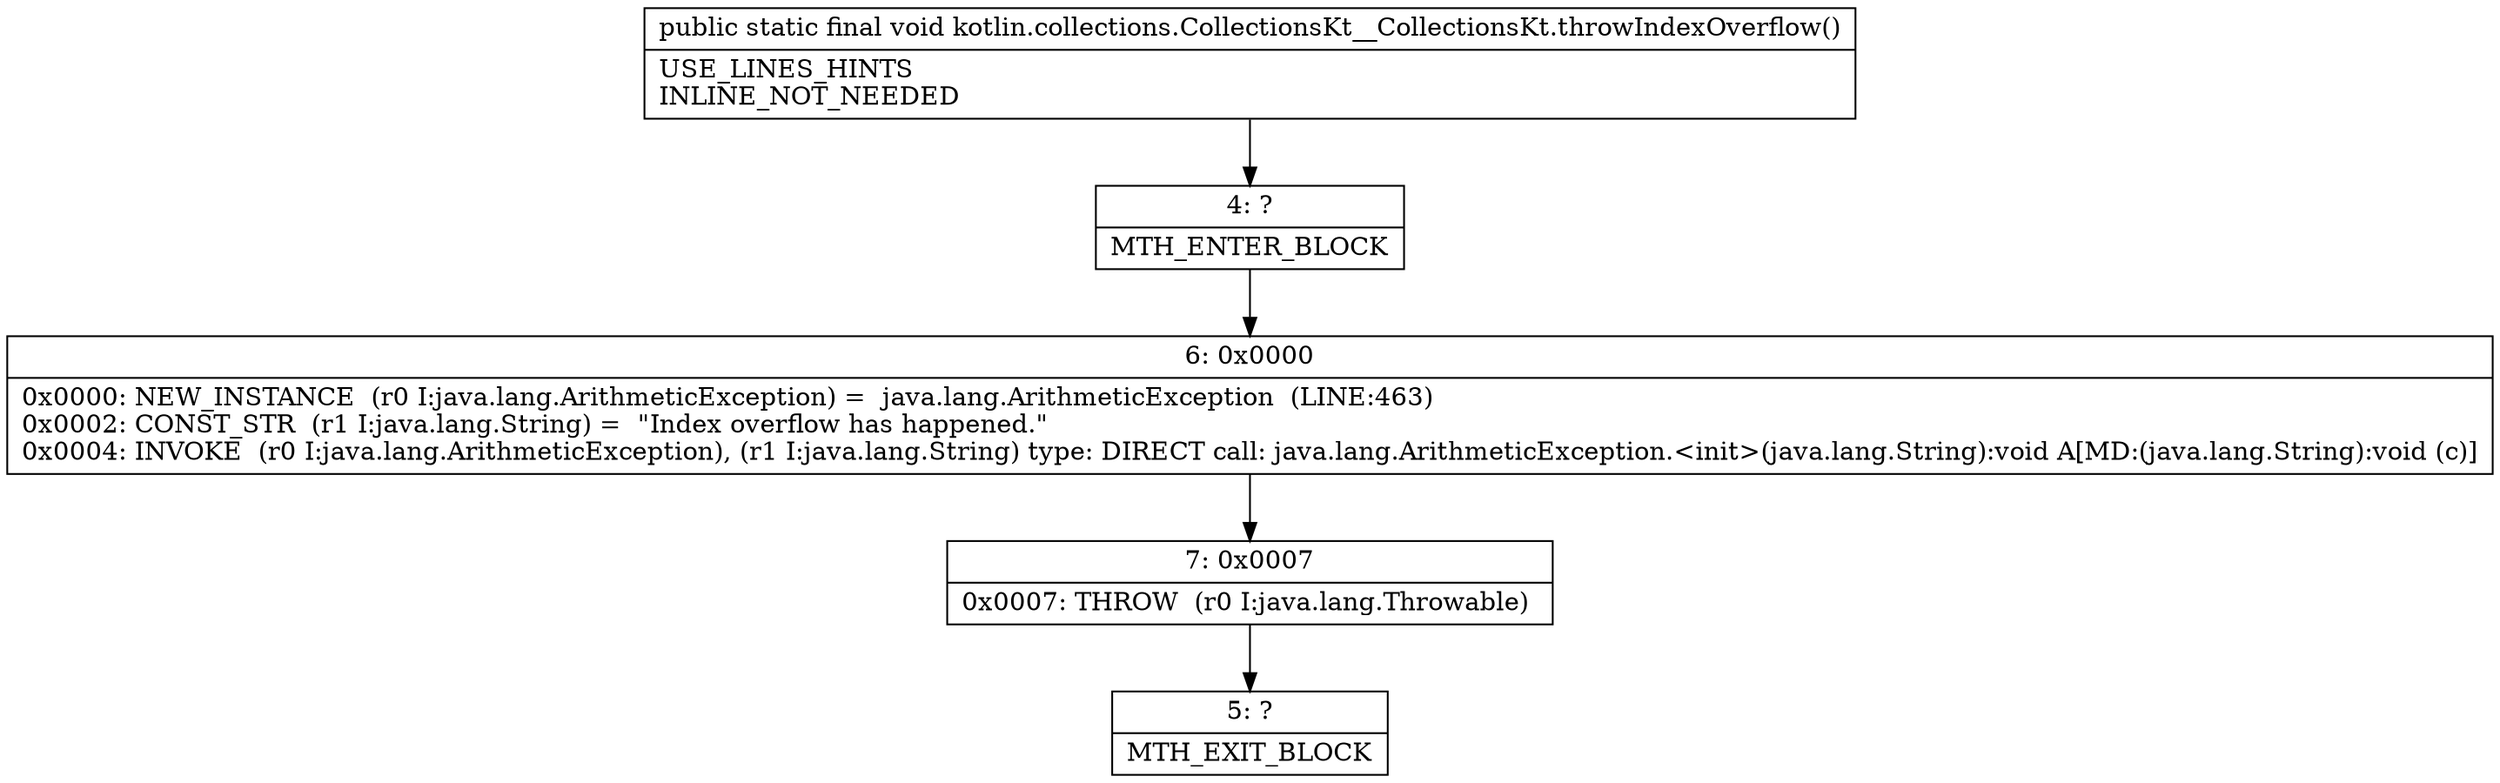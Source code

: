 digraph "CFG forkotlin.collections.CollectionsKt__CollectionsKt.throwIndexOverflow()V" {
Node_4 [shape=record,label="{4\:\ ?|MTH_ENTER_BLOCK\l}"];
Node_6 [shape=record,label="{6\:\ 0x0000|0x0000: NEW_INSTANCE  (r0 I:java.lang.ArithmeticException) =  java.lang.ArithmeticException  (LINE:463)\l0x0002: CONST_STR  (r1 I:java.lang.String) =  \"Index overflow has happened.\" \l0x0004: INVOKE  (r0 I:java.lang.ArithmeticException), (r1 I:java.lang.String) type: DIRECT call: java.lang.ArithmeticException.\<init\>(java.lang.String):void A[MD:(java.lang.String):void (c)]\l}"];
Node_7 [shape=record,label="{7\:\ 0x0007|0x0007: THROW  (r0 I:java.lang.Throwable) \l}"];
Node_5 [shape=record,label="{5\:\ ?|MTH_EXIT_BLOCK\l}"];
MethodNode[shape=record,label="{public static final void kotlin.collections.CollectionsKt__CollectionsKt.throwIndexOverflow()  | USE_LINES_HINTS\lINLINE_NOT_NEEDED\l}"];
MethodNode -> Node_4;Node_4 -> Node_6;
Node_6 -> Node_7;
Node_7 -> Node_5;
}

